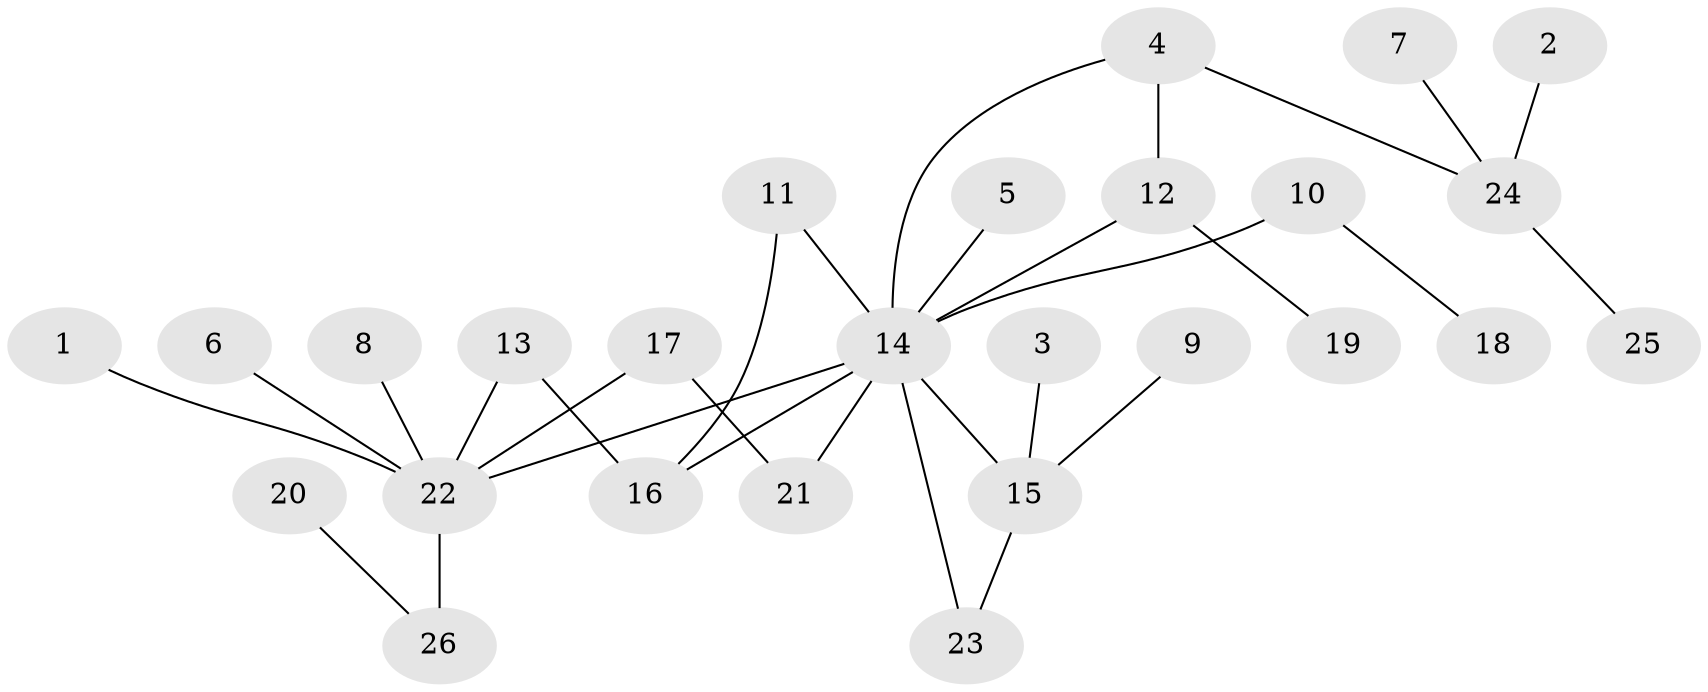 // original degree distribution, {16: 0.012658227848101266, 4: 0.08860759493670886, 11: 0.012658227848101266, 6: 0.0379746835443038, 1: 0.620253164556962, 5: 0.02531645569620253, 3: 0.06329113924050633, 7: 0.012658227848101266, 2: 0.12658227848101267}
// Generated by graph-tools (version 1.1) at 2025/36/03/04/25 23:36:42]
// undirected, 26 vertices, 30 edges
graph export_dot {
  node [color=gray90,style=filled];
  1;
  2;
  3;
  4;
  5;
  6;
  7;
  8;
  9;
  10;
  11;
  12;
  13;
  14;
  15;
  16;
  17;
  18;
  19;
  20;
  21;
  22;
  23;
  24;
  25;
  26;
  1 -- 22 [weight=1.0];
  2 -- 24 [weight=1.0];
  3 -- 15 [weight=1.0];
  4 -- 12 [weight=1.0];
  4 -- 14 [weight=1.0];
  4 -- 24 [weight=1.0];
  5 -- 14 [weight=1.0];
  6 -- 22 [weight=1.0];
  7 -- 24 [weight=1.0];
  8 -- 22 [weight=1.0];
  9 -- 15 [weight=1.0];
  10 -- 14 [weight=2.0];
  10 -- 18 [weight=1.0];
  11 -- 14 [weight=1.0];
  11 -- 16 [weight=1.0];
  12 -- 14 [weight=1.0];
  12 -- 19 [weight=1.0];
  13 -- 16 [weight=1.0];
  13 -- 22 [weight=1.0];
  14 -- 15 [weight=2.0];
  14 -- 16 [weight=1.0];
  14 -- 21 [weight=1.0];
  14 -- 22 [weight=1.0];
  14 -- 23 [weight=1.0];
  15 -- 23 [weight=1.0];
  17 -- 21 [weight=1.0];
  17 -- 22 [weight=1.0];
  20 -- 26 [weight=1.0];
  22 -- 26 [weight=2.0];
  24 -- 25 [weight=1.0];
}
